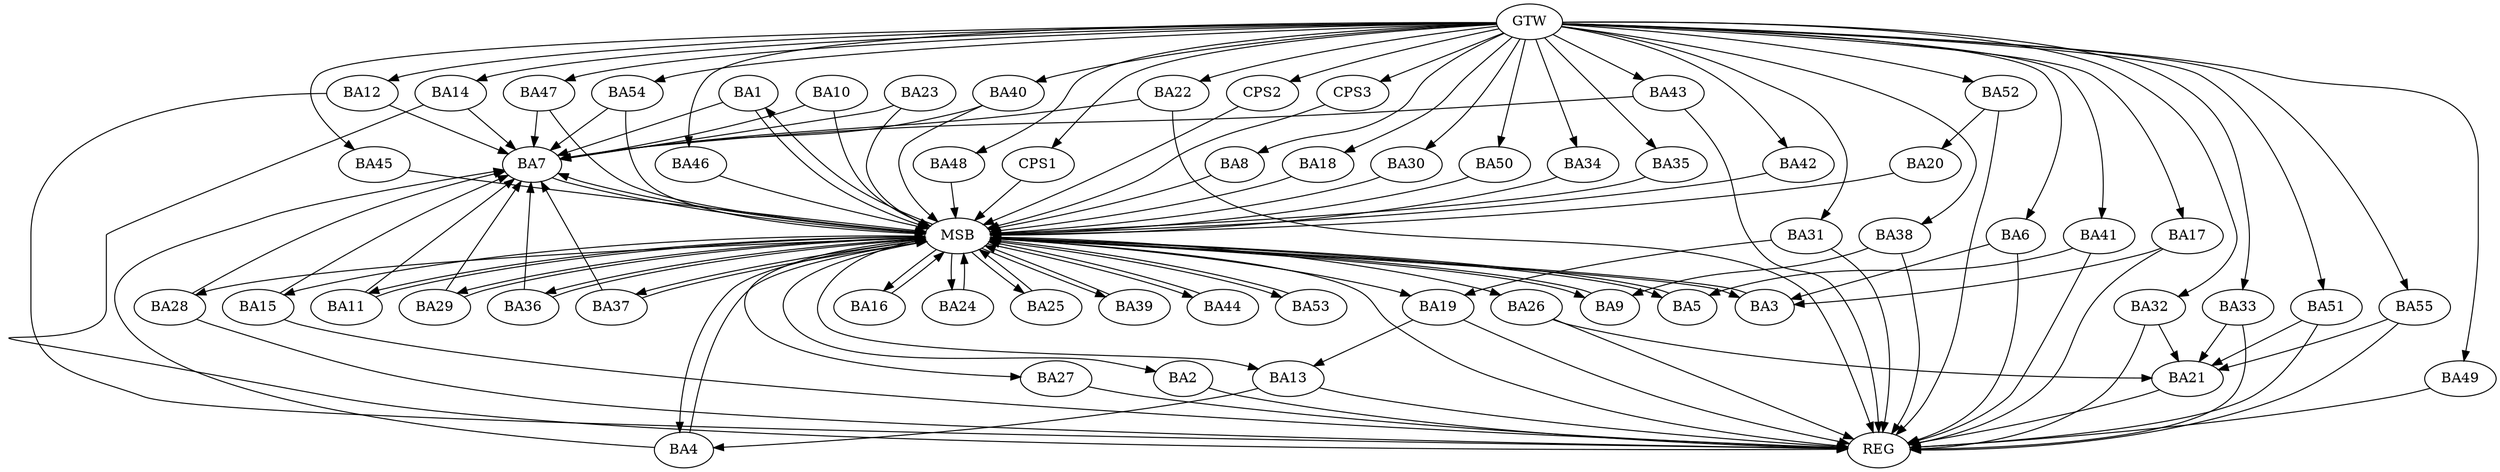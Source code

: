 strict digraph G {
  BA1 [ label="BA1" ];
  BA2 [ label="BA2" ];
  BA3 [ label="BA3" ];
  BA4 [ label="BA4" ];
  BA5 [ label="BA5" ];
  BA6 [ label="BA6" ];
  BA7 [ label="BA7" ];
  BA8 [ label="BA8" ];
  BA9 [ label="BA9" ];
  BA10 [ label="BA10" ];
  BA11 [ label="BA11" ];
  BA12 [ label="BA12" ];
  BA13 [ label="BA13" ];
  BA14 [ label="BA14" ];
  BA15 [ label="BA15" ];
  BA16 [ label="BA16" ];
  BA17 [ label="BA17" ];
  BA18 [ label="BA18" ];
  BA19 [ label="BA19" ];
  BA20 [ label="BA20" ];
  BA21 [ label="BA21" ];
  BA22 [ label="BA22" ];
  BA23 [ label="BA23" ];
  BA24 [ label="BA24" ];
  BA25 [ label="BA25" ];
  BA26 [ label="BA26" ];
  BA27 [ label="BA27" ];
  BA28 [ label="BA28" ];
  BA29 [ label="BA29" ];
  BA30 [ label="BA30" ];
  BA31 [ label="BA31" ];
  BA32 [ label="BA32" ];
  BA33 [ label="BA33" ];
  BA34 [ label="BA34" ];
  BA35 [ label="BA35" ];
  BA36 [ label="BA36" ];
  BA37 [ label="BA37" ];
  BA38 [ label="BA38" ];
  BA39 [ label="BA39" ];
  BA40 [ label="BA40" ];
  BA41 [ label="BA41" ];
  BA42 [ label="BA42" ];
  BA43 [ label="BA43" ];
  BA44 [ label="BA44" ];
  BA45 [ label="BA45" ];
  BA46 [ label="BA46" ];
  BA47 [ label="BA47" ];
  BA48 [ label="BA48" ];
  BA49 [ label="BA49" ];
  BA50 [ label="BA50" ];
  BA51 [ label="BA51" ];
  BA52 [ label="BA52" ];
  BA53 [ label="BA53" ];
  BA54 [ label="BA54" ];
  BA55 [ label="BA55" ];
  CPS1 [ label="CPS1" ];
  CPS2 [ label="CPS2" ];
  CPS3 [ label="CPS3" ];
  GTW [ label="GTW" ];
  REG [ label="REG" ];
  MSB [ label="MSB" ];
  BA6 -> BA3;
  BA12 -> BA7;
  BA13 -> BA4;
  BA15 -> BA7;
  BA17 -> BA3;
  BA19 -> BA13;
  BA22 -> BA7;
  BA26 -> BA21;
  BA28 -> BA7;
  BA31 -> BA19;
  BA32 -> BA21;
  BA33 -> BA21;
  BA38 -> BA9;
  BA41 -> BA5;
  BA51 -> BA21;
  BA52 -> BA20;
  BA55 -> BA21;
  GTW -> BA6;
  GTW -> BA8;
  GTW -> BA12;
  GTW -> BA14;
  GTW -> BA17;
  GTW -> BA18;
  GTW -> BA22;
  GTW -> BA30;
  GTW -> BA31;
  GTW -> BA32;
  GTW -> BA33;
  GTW -> BA34;
  GTW -> BA35;
  GTW -> BA38;
  GTW -> BA40;
  GTW -> BA41;
  GTW -> BA42;
  GTW -> BA43;
  GTW -> BA45;
  GTW -> BA46;
  GTW -> BA47;
  GTW -> BA48;
  GTW -> BA49;
  GTW -> BA50;
  GTW -> BA51;
  GTW -> BA52;
  GTW -> BA54;
  GTW -> BA55;
  GTW -> CPS1;
  GTW -> CPS2;
  GTW -> CPS3;
  BA2 -> REG;
  BA6 -> REG;
  BA12 -> REG;
  BA13 -> REG;
  BA14 -> REG;
  BA15 -> REG;
  BA17 -> REG;
  BA19 -> REG;
  BA21 -> REG;
  BA22 -> REG;
  BA26 -> REG;
  BA27 -> REG;
  BA28 -> REG;
  BA31 -> REG;
  BA32 -> REG;
  BA33 -> REG;
  BA38 -> REG;
  BA41 -> REG;
  BA43 -> REG;
  BA49 -> REG;
  BA51 -> REG;
  BA52 -> REG;
  BA55 -> REG;
  BA1 -> MSB;
  MSB -> BA2;
  MSB -> REG;
  BA3 -> MSB;
  MSB -> BA1;
  BA4 -> MSB;
  MSB -> BA3;
  BA5 -> MSB;
  MSB -> BA4;
  BA7 -> MSB;
  BA8 -> MSB;
  BA9 -> MSB;
  BA10 -> MSB;
  BA11 -> MSB;
  BA16 -> MSB;
  MSB -> BA15;
  BA18 -> MSB;
  BA20 -> MSB;
  BA23 -> MSB;
  MSB -> BA7;
  BA24 -> MSB;
  BA25 -> MSB;
  BA29 -> MSB;
  BA30 -> MSB;
  MSB -> BA27;
  BA34 -> MSB;
  MSB -> BA13;
  BA35 -> MSB;
  MSB -> BA26;
  BA36 -> MSB;
  MSB -> BA29;
  BA37 -> MSB;
  MSB -> BA19;
  BA39 -> MSB;
  BA40 -> MSB;
  BA42 -> MSB;
  BA44 -> MSB;
  BA45 -> MSB;
  BA46 -> MSB;
  MSB -> BA28;
  BA47 -> MSB;
  BA48 -> MSB;
  BA50 -> MSB;
  BA53 -> MSB;
  MSB -> BA16;
  BA54 -> MSB;
  MSB -> BA11;
  CPS1 -> MSB;
  MSB -> BA24;
  MSB -> BA37;
  MSB -> BA5;
  MSB -> BA36;
  MSB -> BA44;
  CPS2 -> MSB;
  MSB -> BA9;
  MSB -> BA53;
  MSB -> BA39;
  CPS3 -> MSB;
  MSB -> BA25;
  BA10 -> BA7;
  BA14 -> BA7;
  BA4 -> BA7;
  BA29 -> BA7;
  BA37 -> BA7;
  BA1 -> BA7;
  BA40 -> BA7;
  BA23 -> BA7;
  BA11 -> BA7;
  BA54 -> BA7;
  BA36 -> BA7;
  BA43 -> BA7;
  BA47 -> BA7;
}
